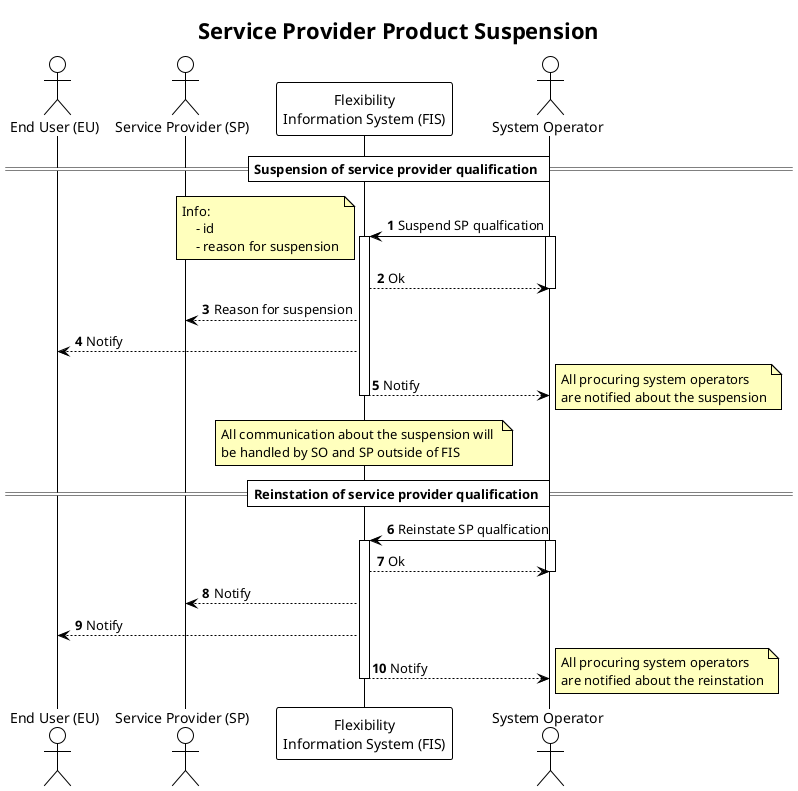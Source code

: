 @startuml service_provider_product_suspension

!theme plain

title Service Provider Product Suspension

autonumber
skinparam note {
    BackgroundColor #FFFFBD
}

actor "End User (EU)" as EU
actor "Service Provider (SP)" as SP
participant "Flexibility\nInformation System (FIS)" as FIS
actor "System Operator" as SO

== Suspension of service provider qualification ==


SO -> FIS: Suspend SP qualfication
activate SO


note left
    Info: 
        - id
        - reason for suspension
end note

activate FIS

FIS --> SO: Ok
deactivate SO 
FIS --> SP: Reason for suspension
FIS --> EU: Notify
FIS --> SO: Notify

note right
    All procuring system operators
    are notified about the suspension
end note

deactivate FIS

note over FIS
    All communication about the suspension will 
    be handled by SO and SP outside of FIS
end note

== Reinstation of service provider qualification ==
SO -> FIS: Reinstate SP qualfication
activate SO


activate FIS

FIS --> SO: Ok
deactivate SO
FIS --> SP: Notify 
FIS --> EU: Notify
FIS --> SO: Notify

note right
    All procuring system operators
    are notified about the reinstation
end note

deactivate FIS








@enduml
